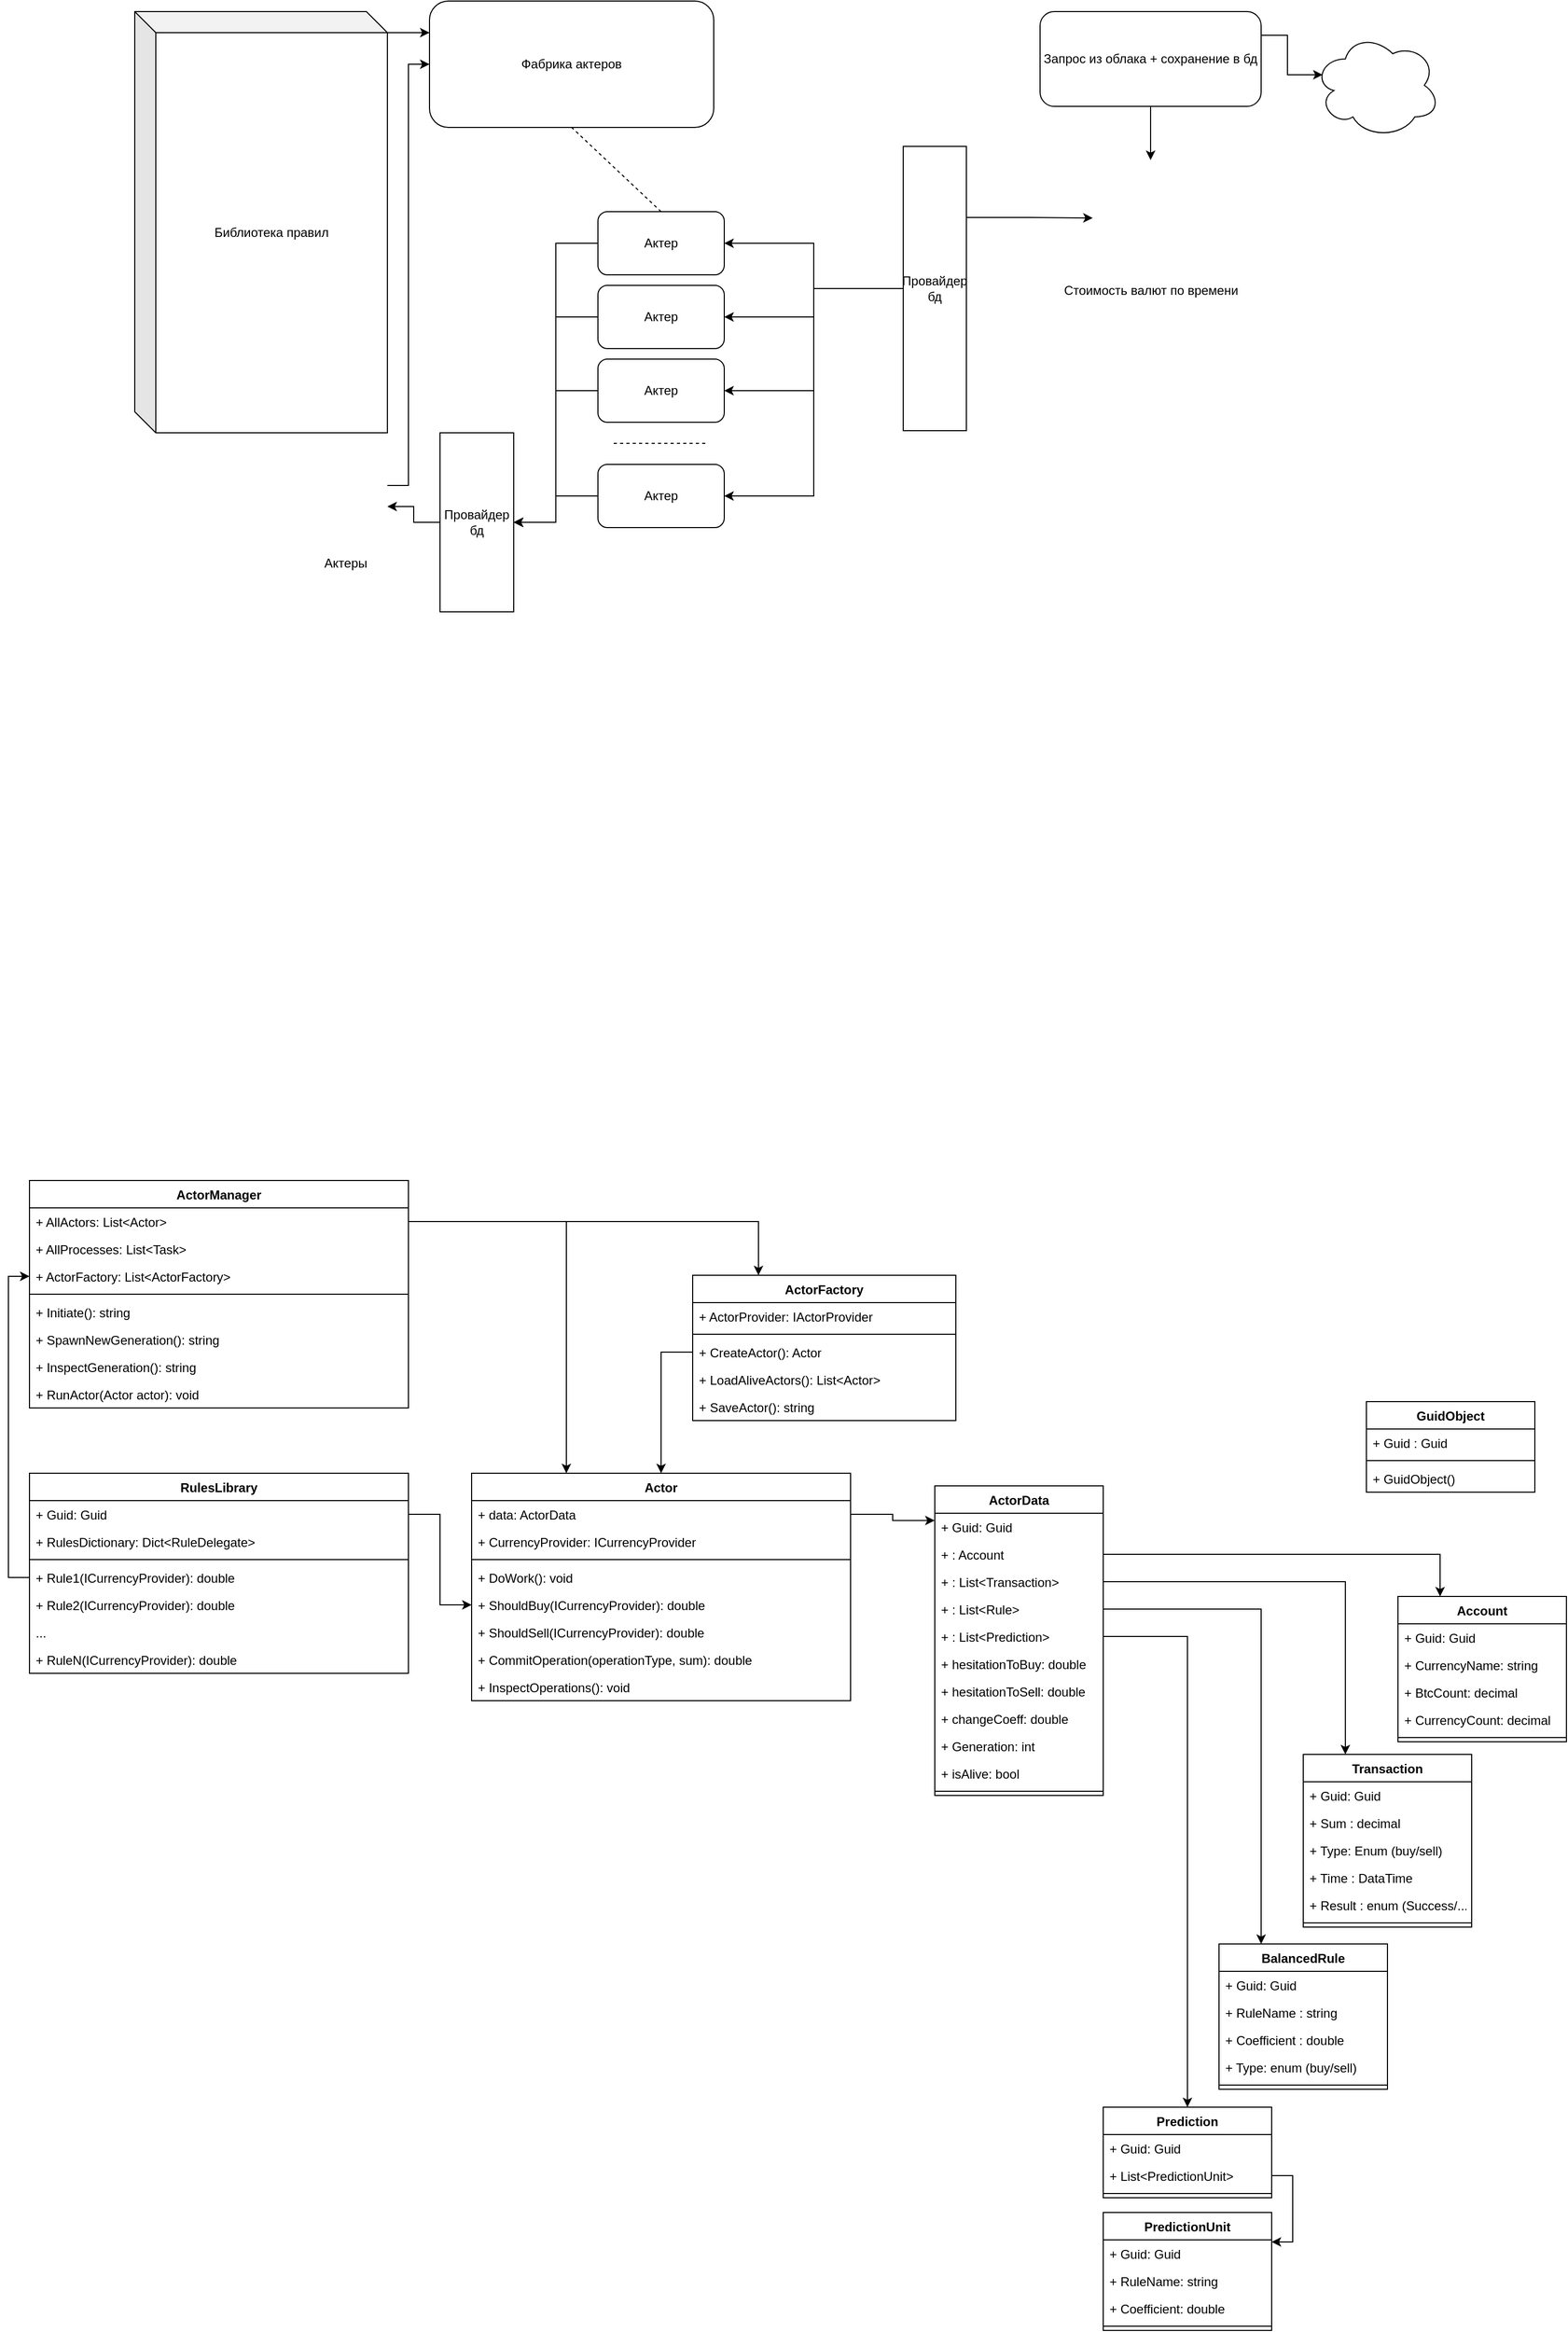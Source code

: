 <mxfile version="12.6.4" type="device"><diagram id="NBcF-tiGJfJJ5Cj_dv9a" name="Страница 1"><mxGraphModel dx="1218" dy="647" grid="1" gridSize="10" guides="1" tooltips="1" connect="1" arrows="1" fold="1" page="1" pageScale="1" pageWidth="827" pageHeight="1169" math="0" shadow="0"><root><mxCell id="0"/><mxCell id="1" parent="0"/><mxCell id="XAujJcM0RyrbfAmJ_YW7-30" style="edgeStyle=orthogonalEdgeStyle;rounded=0;orthogonalLoop=1;jettySize=auto;html=1;entryX=0.5;entryY=0;entryDx=0;entryDy=0;" parent="1" source="XAujJcM0RyrbfAmJ_YW7-21" target="XAujJcM0RyrbfAmJ_YW7-25" edge="1"><mxGeometry relative="1" as="geometry"/></mxCell><mxCell id="XAujJcM0RyrbfAmJ_YW7-43" style="edgeStyle=orthogonalEdgeStyle;rounded=0;orthogonalLoop=1;jettySize=auto;html=1;exitX=1;exitY=0.25;exitDx=0;exitDy=0;entryX=0.07;entryY=0.4;entryDx=0;entryDy=0;entryPerimeter=0;" parent="1" source="XAujJcM0RyrbfAmJ_YW7-21" target="XAujJcM0RyrbfAmJ_YW7-22" edge="1"><mxGeometry relative="1" as="geometry"/></mxCell><mxCell id="XAujJcM0RyrbfAmJ_YW7-21" value="Запрос из облака + сохранение в бд" style="rounded=1;whiteSpace=wrap;html=1;" parent="1" vertex="1"><mxGeometry x="590" y="20" width="210" height="90" as="geometry"/></mxCell><mxCell id="XAujJcM0RyrbfAmJ_YW7-22" value="" style="ellipse;shape=cloud;whiteSpace=wrap;html=1;" parent="1" vertex="1"><mxGeometry x="850" y="40" width="120" height="100" as="geometry"/></mxCell><mxCell id="XAujJcM0RyrbfAmJ_YW7-25" value="Стоимость валют по времени" style="shape=image;html=1;verticalAlign=top;verticalLabelPosition=bottom;labelBackgroundColor=#ffffff;imageAspect=0;aspect=fixed;image=https://cdn3.iconfinder.com/data/icons/linecons-free-vector-icons-pack/32/data-128.png" parent="1" vertex="1"><mxGeometry x="640" y="161" width="110" height="110" as="geometry"/></mxCell><mxCell id="XAujJcM0RyrbfAmJ_YW7-61" style="edgeStyle=orthogonalEdgeStyle;rounded=0;orthogonalLoop=1;jettySize=auto;html=1;exitX=0;exitY=0;exitDx=240;exitDy=20;exitPerimeter=0;entryX=0;entryY=0.25;entryDx=0;entryDy=0;" parent="1" source="XAujJcM0RyrbfAmJ_YW7-32" target="XAujJcM0RyrbfAmJ_YW7-31" edge="1"><mxGeometry relative="1" as="geometry"><mxPoint x="-10" y="20" as="targetPoint"/></mxGeometry></mxCell><mxCell id="XAujJcM0RyrbfAmJ_YW7-31" value="Фабрика актеров" style="rounded=1;whiteSpace=wrap;html=1;" parent="1" vertex="1"><mxGeometry x="10" y="10" width="270" height="120" as="geometry"/></mxCell><mxCell id="XAujJcM0RyrbfAmJ_YW7-32" value="Библиотека правил" style="shape=cube;whiteSpace=wrap;html=1;boundedLbl=1;backgroundOutline=1;darkOpacity=0.05;darkOpacity2=0.1;" parent="1" vertex="1"><mxGeometry x="-270" y="20" width="240" height="400" as="geometry"/></mxCell><mxCell id="XAujJcM0RyrbfAmJ_YW7-42" style="edgeStyle=orthogonalEdgeStyle;rounded=0;orthogonalLoop=1;jettySize=auto;html=1;exitX=1;exitY=0.25;exitDx=0;exitDy=0;entryX=0;entryY=0.5;entryDx=0;entryDy=0;" parent="1" source="XAujJcM0RyrbfAmJ_YW7-41" target="XAujJcM0RyrbfAmJ_YW7-25" edge="1"><mxGeometry relative="1" as="geometry"><mxPoint x="660" y="240" as="targetPoint"/></mxGeometry></mxCell><mxCell id="XAujJcM0RyrbfAmJ_YW7-65" style="edgeStyle=orthogonalEdgeStyle;rounded=0;orthogonalLoop=1;jettySize=auto;html=1;exitX=0;exitY=0.5;exitDx=0;exitDy=0;entryX=1;entryY=0.5;entryDx=0;entryDy=0;" parent="1" source="XAujJcM0RyrbfAmJ_YW7-41" target="XAujJcM0RyrbfAmJ_YW7-37" edge="1"><mxGeometry relative="1" as="geometry"/></mxCell><mxCell id="XAujJcM0RyrbfAmJ_YW7-66" style="edgeStyle=orthogonalEdgeStyle;rounded=0;orthogonalLoop=1;jettySize=auto;html=1;exitX=0;exitY=0.5;exitDx=0;exitDy=0;" parent="1" source="XAujJcM0RyrbfAmJ_YW7-41" target="XAujJcM0RyrbfAmJ_YW7-35" edge="1"><mxGeometry relative="1" as="geometry"/></mxCell><mxCell id="XAujJcM0RyrbfAmJ_YW7-67" style="edgeStyle=orthogonalEdgeStyle;rounded=0;orthogonalLoop=1;jettySize=auto;html=1;exitX=0;exitY=0.5;exitDx=0;exitDy=0;" parent="1" source="XAujJcM0RyrbfAmJ_YW7-41" target="XAujJcM0RyrbfAmJ_YW7-38" edge="1"><mxGeometry relative="1" as="geometry"/></mxCell><mxCell id="XAujJcM0RyrbfAmJ_YW7-68" style="edgeStyle=orthogonalEdgeStyle;rounded=0;orthogonalLoop=1;jettySize=auto;html=1;exitX=0;exitY=0.5;exitDx=0;exitDy=0;entryX=1;entryY=0.5;entryDx=0;entryDy=0;" parent="1" source="XAujJcM0RyrbfAmJ_YW7-41" target="XAujJcM0RyrbfAmJ_YW7-39" edge="1"><mxGeometry relative="1" as="geometry"/></mxCell><mxCell id="XAujJcM0RyrbfAmJ_YW7-41" value="Провайдер бд" style="rounded=0;whiteSpace=wrap;html=1;" parent="1" vertex="1"><mxGeometry x="460" y="148" width="60" height="270" as="geometry"/></mxCell><mxCell id="XAujJcM0RyrbfAmJ_YW7-49" value="" style="group" parent="1" vertex="1" connectable="0"><mxGeometry x="170" y="210" width="120" height="300" as="geometry"/></mxCell><mxCell id="XAujJcM0RyrbfAmJ_YW7-35" value="&lt;span style=&quot;white-space: normal&quot;&gt;Актер&lt;/span&gt;" style="rounded=1;whiteSpace=wrap;html=1;" parent="XAujJcM0RyrbfAmJ_YW7-49" vertex="1"><mxGeometry width="120" height="60" as="geometry"/></mxCell><mxCell id="XAujJcM0RyrbfAmJ_YW7-37" value="&lt;span style=&quot;white-space: normal&quot;&gt;Актер&lt;/span&gt;" style="rounded=1;whiteSpace=wrap;html=1;" parent="XAujJcM0RyrbfAmJ_YW7-49" vertex="1"><mxGeometry y="70" width="120" height="60" as="geometry"/></mxCell><mxCell id="XAujJcM0RyrbfAmJ_YW7-38" value="Актер" style="rounded=1;whiteSpace=wrap;html=1;" parent="XAujJcM0RyrbfAmJ_YW7-49" vertex="1"><mxGeometry y="140" width="120" height="60" as="geometry"/></mxCell><mxCell id="XAujJcM0RyrbfAmJ_YW7-39" value="&lt;span style=&quot;white-space: normal&quot;&gt;Актер&lt;/span&gt;" style="rounded=1;whiteSpace=wrap;html=1;" parent="XAujJcM0RyrbfAmJ_YW7-49" vertex="1"><mxGeometry y="240" width="120" height="60" as="geometry"/></mxCell><mxCell id="XAujJcM0RyrbfAmJ_YW7-48" value="" style="endArrow=none;dashed=1;html=1;" parent="XAujJcM0RyrbfAmJ_YW7-49" edge="1"><mxGeometry width="50" height="50" relative="1" as="geometry"><mxPoint x="15" y="220" as="sourcePoint"/><mxPoint x="105" y="220" as="targetPoint"/></mxGeometry></mxCell><mxCell id="XAujJcM0RyrbfAmJ_YW7-51" value="" style="endArrow=none;dashed=1;html=1;entryX=0.5;entryY=1;entryDx=0;entryDy=0;exitX=0.5;exitY=0;exitDx=0;exitDy=0;" parent="1" source="XAujJcM0RyrbfAmJ_YW7-35" target="XAujJcM0RyrbfAmJ_YW7-31" edge="1"><mxGeometry width="50" height="50" relative="1" as="geometry"><mxPoint x="220" y="200" as="sourcePoint"/><mxPoint x="160" y="140" as="targetPoint"/></mxGeometry></mxCell><mxCell id="XAujJcM0RyrbfAmJ_YW7-62" style="edgeStyle=orthogonalEdgeStyle;rounded=0;orthogonalLoop=1;jettySize=auto;html=1;exitX=1;exitY=0.25;exitDx=0;exitDy=0;entryX=0;entryY=0.5;entryDx=0;entryDy=0;" parent="1" source="XAujJcM0RyrbfAmJ_YW7-54" target="XAujJcM0RyrbfAmJ_YW7-31" edge="1"><mxGeometry relative="1" as="geometry"/></mxCell><mxCell id="XAujJcM0RyrbfAmJ_YW7-54" value="Актеры" style="shape=image;html=1;verticalAlign=top;verticalLabelPosition=bottom;labelBackgroundColor=#ffffff;imageAspect=0;aspect=fixed;image=https://cdn3.iconfinder.com/data/icons/linecons-free-vector-icons-pack/32/data-128.png" parent="1" vertex="1"><mxGeometry x="-110" y="450" width="80" height="80" as="geometry"/></mxCell><mxCell id="XAujJcM0RyrbfAmJ_YW7-70" style="edgeStyle=orthogonalEdgeStyle;rounded=0;orthogonalLoop=1;jettySize=auto;html=1;exitX=0;exitY=0.5;exitDx=0;exitDy=0;entryX=1;entryY=0.5;entryDx=0;entryDy=0;" parent="1" source="XAujJcM0RyrbfAmJ_YW7-63" target="XAujJcM0RyrbfAmJ_YW7-54" edge="1"><mxGeometry relative="1" as="geometry"/></mxCell><mxCell id="XAujJcM0RyrbfAmJ_YW7-63" value="Провайдер бд" style="rounded=0;whiteSpace=wrap;html=1;" parent="1" vertex="1"><mxGeometry x="20" y="420" width="70" height="170" as="geometry"/></mxCell><mxCell id="XAujJcM0RyrbfAmJ_YW7-69" style="edgeStyle=orthogonalEdgeStyle;rounded=0;orthogonalLoop=1;jettySize=auto;html=1;exitX=0;exitY=0.5;exitDx=0;exitDy=0;entryX=1;entryY=0.5;entryDx=0;entryDy=0;" parent="1" source="XAujJcM0RyrbfAmJ_YW7-39" target="XAujJcM0RyrbfAmJ_YW7-63" edge="1"><mxGeometry relative="1" as="geometry"/></mxCell><mxCell id="XAujJcM0RyrbfAmJ_YW7-71" style="edgeStyle=orthogonalEdgeStyle;rounded=0;orthogonalLoop=1;jettySize=auto;html=1;exitX=0;exitY=0.5;exitDx=0;exitDy=0;entryX=1;entryY=0.5;entryDx=0;entryDy=0;" parent="1" source="XAujJcM0RyrbfAmJ_YW7-38" target="XAujJcM0RyrbfAmJ_YW7-63" edge="1"><mxGeometry relative="1" as="geometry"/></mxCell><mxCell id="XAujJcM0RyrbfAmJ_YW7-72" style="edgeStyle=orthogonalEdgeStyle;rounded=0;orthogonalLoop=1;jettySize=auto;html=1;exitX=0;exitY=0.5;exitDx=0;exitDy=0;entryX=1;entryY=0.5;entryDx=0;entryDy=0;" parent="1" source="XAujJcM0RyrbfAmJ_YW7-37" target="XAujJcM0RyrbfAmJ_YW7-63" edge="1"><mxGeometry relative="1" as="geometry"><mxPoint x="120" y="350" as="targetPoint"/></mxGeometry></mxCell><mxCell id="XAujJcM0RyrbfAmJ_YW7-73" style="edgeStyle=orthogonalEdgeStyle;rounded=0;orthogonalLoop=1;jettySize=auto;html=1;exitX=0;exitY=0.5;exitDx=0;exitDy=0;entryX=1;entryY=0.5;entryDx=0;entryDy=0;" parent="1" source="XAujJcM0RyrbfAmJ_YW7-35" target="XAujJcM0RyrbfAmJ_YW7-63" edge="1"><mxGeometry relative="1" as="geometry"><mxPoint x="110" y="360" as="targetPoint"/></mxGeometry></mxCell><mxCell id="XAujJcM0RyrbfAmJ_YW7-74" value="Actor" style="swimlane;fontStyle=1;align=center;verticalAlign=top;childLayout=stackLayout;horizontal=1;startSize=26;horizontalStack=0;resizeParent=1;resizeParentMax=0;resizeLast=0;collapsible=1;marginBottom=0;" parent="1" vertex="1"><mxGeometry x="50" y="1408" width="360" height="216" as="geometry"/></mxCell><mxCell id="XAujJcM0RyrbfAmJ_YW7-75" value="+ data: ActorData" style="text;strokeColor=none;fillColor=none;align=left;verticalAlign=top;spacingLeft=4;spacingRight=4;overflow=hidden;rotatable=0;points=[[0,0.5],[1,0.5]];portConstraint=eastwest;" parent="XAujJcM0RyrbfAmJ_YW7-74" vertex="1"><mxGeometry y="26" width="360" height="26" as="geometry"/></mxCell><mxCell id="XAujJcM0RyrbfAmJ_YW7-153" value="+ CurrencyProvider: ICurrencyProvider" style="text;strokeColor=none;fillColor=none;align=left;verticalAlign=top;spacingLeft=4;spacingRight=4;overflow=hidden;rotatable=0;points=[[0,0.5],[1,0.5]];portConstraint=eastwest;" parent="XAujJcM0RyrbfAmJ_YW7-74" vertex="1"><mxGeometry y="52" width="360" height="26" as="geometry"/></mxCell><mxCell id="XAujJcM0RyrbfAmJ_YW7-76" value="" style="line;strokeWidth=1;fillColor=none;align=left;verticalAlign=middle;spacingTop=-1;spacingLeft=3;spacingRight=3;rotatable=0;labelPosition=right;points=[];portConstraint=eastwest;" parent="XAujJcM0RyrbfAmJ_YW7-74" vertex="1"><mxGeometry y="78" width="360" height="8" as="geometry"/></mxCell><mxCell id="XAujJcM0RyrbfAmJ_YW7-149" value="+ DoWork(): void" style="text;strokeColor=none;fillColor=none;align=left;verticalAlign=top;spacingLeft=4;spacingRight=4;overflow=hidden;rotatable=0;points=[[0,0.5],[1,0.5]];portConstraint=eastwest;" parent="XAujJcM0RyrbfAmJ_YW7-74" vertex="1"><mxGeometry y="86" width="360" height="26" as="geometry"/></mxCell><mxCell id="XAujJcM0RyrbfAmJ_YW7-77" value="+ ShouldBuy(ICurrencyProvider): double" style="text;strokeColor=none;fillColor=none;align=left;verticalAlign=top;spacingLeft=4;spacingRight=4;overflow=hidden;rotatable=0;points=[[0,0.5],[1,0.5]];portConstraint=eastwest;" parent="XAujJcM0RyrbfAmJ_YW7-74" vertex="1"><mxGeometry y="112" width="360" height="26" as="geometry"/></mxCell><mxCell id="XAujJcM0RyrbfAmJ_YW7-131" value="+ ShouldSell(ICurrencyProvider): double" style="text;strokeColor=none;fillColor=none;align=left;verticalAlign=top;spacingLeft=4;spacingRight=4;overflow=hidden;rotatable=0;points=[[0,0.5],[1,0.5]];portConstraint=eastwest;" parent="XAujJcM0RyrbfAmJ_YW7-74" vertex="1"><mxGeometry y="138" width="360" height="26" as="geometry"/></mxCell><mxCell id="XAujJcM0RyrbfAmJ_YW7-132" value="+ CommitOperation(operationType, sum): double" style="text;strokeColor=none;fillColor=none;align=left;verticalAlign=top;spacingLeft=4;spacingRight=4;overflow=hidden;rotatable=0;points=[[0,0.5],[1,0.5]];portConstraint=eastwest;" parent="XAujJcM0RyrbfAmJ_YW7-74" vertex="1"><mxGeometry y="164" width="360" height="26" as="geometry"/></mxCell><mxCell id="XAujJcM0RyrbfAmJ_YW7-134" value="+ InspectOperations(): void" style="text;strokeColor=none;fillColor=none;align=left;verticalAlign=top;spacingLeft=4;spacingRight=4;overflow=hidden;rotatable=0;points=[[0,0.5],[1,0.5]];portConstraint=eastwest;" parent="XAujJcM0RyrbfAmJ_YW7-74" vertex="1"><mxGeometry y="190" width="360" height="26" as="geometry"/></mxCell><mxCell id="XAujJcM0RyrbfAmJ_YW7-86" value="ActorData" style="swimlane;fontStyle=1;align=center;verticalAlign=top;childLayout=stackLayout;horizontal=1;startSize=26;horizontalStack=0;resizeParent=1;resizeParentMax=0;resizeLast=0;collapsible=1;marginBottom=0;" parent="1" vertex="1"><mxGeometry x="490" y="1420" width="160" height="294" as="geometry"/></mxCell><mxCell id="BhzO0ximV1WixAP_7N7Y-17" value="+ Guid: Guid&#10;" style="text;strokeColor=none;fillColor=none;align=left;verticalAlign=top;spacingLeft=4;spacingRight=4;overflow=hidden;rotatable=0;points=[[0,0.5],[1,0.5]];portConstraint=eastwest;" vertex="1" parent="XAujJcM0RyrbfAmJ_YW7-86"><mxGeometry y="26" width="160" height="26" as="geometry"/></mxCell><mxCell id="XAujJcM0RyrbfAmJ_YW7-87" value="+ : Account" style="text;strokeColor=none;fillColor=none;align=left;verticalAlign=top;spacingLeft=4;spacingRight=4;overflow=hidden;rotatable=0;points=[[0,0.5],[1,0.5]];portConstraint=eastwest;" parent="XAujJcM0RyrbfAmJ_YW7-86" vertex="1"><mxGeometry y="52" width="160" height="26" as="geometry"/></mxCell><mxCell id="XAujJcM0RyrbfAmJ_YW7-91" value="+ : List&lt;Transaction&gt;&#10;" style="text;strokeColor=none;fillColor=none;align=left;verticalAlign=top;spacingLeft=4;spacingRight=4;overflow=hidden;rotatable=0;points=[[0,0.5],[1,0.5]];portConstraint=eastwest;" parent="XAujJcM0RyrbfAmJ_YW7-86" vertex="1"><mxGeometry y="78" width="160" height="26" as="geometry"/></mxCell><mxCell id="XAujJcM0RyrbfAmJ_YW7-92" value="+ : List&lt;Rule&gt;" style="text;strokeColor=none;fillColor=none;align=left;verticalAlign=top;spacingLeft=4;spacingRight=4;overflow=hidden;rotatable=0;points=[[0,0.5],[1,0.5]];portConstraint=eastwest;" parent="XAujJcM0RyrbfAmJ_YW7-86" vertex="1"><mxGeometry y="104" width="160" height="26" as="geometry"/></mxCell><mxCell id="BhzO0ximV1WixAP_7N7Y-24" value="+ : List&lt;Prediction&gt;" style="text;strokeColor=none;fillColor=none;align=left;verticalAlign=top;spacingLeft=4;spacingRight=4;overflow=hidden;rotatable=0;points=[[0,0.5],[1,0.5]];portConstraint=eastwest;" vertex="1" parent="XAujJcM0RyrbfAmJ_YW7-86"><mxGeometry y="130" width="160" height="26" as="geometry"/></mxCell><mxCell id="XAujJcM0RyrbfAmJ_YW7-105" value="+ hesitationToBuy: double" style="text;strokeColor=none;fillColor=none;align=left;verticalAlign=top;spacingLeft=4;spacingRight=4;overflow=hidden;rotatable=0;points=[[0,0.5],[1,0.5]];portConstraint=eastwest;" parent="XAujJcM0RyrbfAmJ_YW7-86" vertex="1"><mxGeometry y="156" width="160" height="26" as="geometry"/></mxCell><mxCell id="XAujJcM0RyrbfAmJ_YW7-130" value="+ hesitationToSell: double" style="text;strokeColor=none;fillColor=none;align=left;verticalAlign=top;spacingLeft=4;spacingRight=4;overflow=hidden;rotatable=0;points=[[0,0.5],[1,0.5]];portConstraint=eastwest;" parent="XAujJcM0RyrbfAmJ_YW7-86" vertex="1"><mxGeometry y="182" width="160" height="26" as="geometry"/></mxCell><mxCell id="XAujJcM0RyrbfAmJ_YW7-106" value="+ changeCoeff: double" style="text;strokeColor=none;fillColor=none;align=left;verticalAlign=top;spacingLeft=4;spacingRight=4;overflow=hidden;rotatable=0;points=[[0,0.5],[1,0.5]];portConstraint=eastwest;" parent="XAujJcM0RyrbfAmJ_YW7-86" vertex="1"><mxGeometry y="208" width="160" height="26" as="geometry"/></mxCell><mxCell id="BhzO0ximV1WixAP_7N7Y-3" value="+ Generation: int" style="text;strokeColor=none;fillColor=none;align=left;verticalAlign=top;spacingLeft=4;spacingRight=4;overflow=hidden;rotatable=0;points=[[0,0.5],[1,0.5]];portConstraint=eastwest;" vertex="1" parent="XAujJcM0RyrbfAmJ_YW7-86"><mxGeometry y="234" width="160" height="26" as="geometry"/></mxCell><mxCell id="BhzO0ximV1WixAP_7N7Y-2" value="+ isAlive: bool" style="text;strokeColor=none;fillColor=none;align=left;verticalAlign=top;spacingLeft=4;spacingRight=4;overflow=hidden;rotatable=0;points=[[0,0.5],[1,0.5]];portConstraint=eastwest;" vertex="1" parent="XAujJcM0RyrbfAmJ_YW7-86"><mxGeometry y="260" width="160" height="26" as="geometry"/></mxCell><mxCell id="XAujJcM0RyrbfAmJ_YW7-88" value="" style="line;strokeWidth=1;fillColor=none;align=left;verticalAlign=middle;spacingTop=-1;spacingLeft=3;spacingRight=3;rotatable=0;labelPosition=right;points=[];portConstraint=eastwest;" parent="XAujJcM0RyrbfAmJ_YW7-86" vertex="1"><mxGeometry y="286" width="160" height="8" as="geometry"/></mxCell><mxCell id="XAujJcM0RyrbfAmJ_YW7-90" style="edgeStyle=orthogonalEdgeStyle;rounded=0;orthogonalLoop=1;jettySize=auto;html=1;exitX=1;exitY=0.5;exitDx=0;exitDy=0;entryX=-0.001;entryY=0.112;entryDx=0;entryDy=0;entryPerimeter=0;" parent="1" source="XAujJcM0RyrbfAmJ_YW7-75" target="XAujJcM0RyrbfAmJ_YW7-86" edge="1"><mxGeometry relative="1" as="geometry"/></mxCell><mxCell id="XAujJcM0RyrbfAmJ_YW7-93" value="Account" style="swimlane;fontStyle=1;align=center;verticalAlign=top;childLayout=stackLayout;horizontal=1;startSize=26;horizontalStack=0;resizeParent=1;resizeParentMax=0;resizeLast=0;collapsible=1;marginBottom=0;" parent="1" vertex="1"><mxGeometry x="930" y="1525" width="160" height="138" as="geometry"/></mxCell><mxCell id="BhzO0ximV1WixAP_7N7Y-16" value="+ Guid: Guid&#10;" style="text;strokeColor=none;fillColor=none;align=left;verticalAlign=top;spacingLeft=4;spacingRight=4;overflow=hidden;rotatable=0;points=[[0,0.5],[1,0.5]];portConstraint=eastwest;" vertex="1" parent="XAujJcM0RyrbfAmJ_YW7-93"><mxGeometry y="26" width="160" height="26" as="geometry"/></mxCell><mxCell id="XAujJcM0RyrbfAmJ_YW7-94" value="+ CurrencyName: string" style="text;strokeColor=none;fillColor=none;align=left;verticalAlign=top;spacingLeft=4;spacingRight=4;overflow=hidden;rotatable=0;points=[[0,0.5],[1,0.5]];portConstraint=eastwest;" parent="XAujJcM0RyrbfAmJ_YW7-93" vertex="1"><mxGeometry y="52" width="160" height="26" as="geometry"/></mxCell><mxCell id="XAujJcM0RyrbfAmJ_YW7-95" value="+ BtcCount: decimal" style="text;strokeColor=none;fillColor=none;align=left;verticalAlign=top;spacingLeft=4;spacingRight=4;overflow=hidden;rotatable=0;points=[[0,0.5],[1,0.5]];portConstraint=eastwest;" parent="XAujJcM0RyrbfAmJ_YW7-93" vertex="1"><mxGeometry y="78" width="160" height="26" as="geometry"/></mxCell><mxCell id="XAujJcM0RyrbfAmJ_YW7-96" value="+ CurrencyCount: decimal" style="text;strokeColor=none;fillColor=none;align=left;verticalAlign=top;spacingLeft=4;spacingRight=4;overflow=hidden;rotatable=0;points=[[0,0.5],[1,0.5]];portConstraint=eastwest;" parent="XAujJcM0RyrbfAmJ_YW7-93" vertex="1"><mxGeometry y="104" width="160" height="26" as="geometry"/></mxCell><mxCell id="XAujJcM0RyrbfAmJ_YW7-97" value="" style="line;strokeWidth=1;fillColor=none;align=left;verticalAlign=middle;spacingTop=-1;spacingLeft=3;spacingRight=3;rotatable=0;labelPosition=right;points=[];portConstraint=eastwest;" parent="XAujJcM0RyrbfAmJ_YW7-93" vertex="1"><mxGeometry y="130" width="160" height="8" as="geometry"/></mxCell><mxCell id="XAujJcM0RyrbfAmJ_YW7-98" style="edgeStyle=orthogonalEdgeStyle;rounded=0;orthogonalLoop=1;jettySize=auto;html=1;exitX=1;exitY=0.5;exitDx=0;exitDy=0;entryX=0.25;entryY=0;entryDx=0;entryDy=0;" parent="1" source="XAujJcM0RyrbfAmJ_YW7-87" target="XAujJcM0RyrbfAmJ_YW7-93" edge="1"><mxGeometry relative="1" as="geometry"/></mxCell><mxCell id="XAujJcM0RyrbfAmJ_YW7-99" value="Transaction" style="swimlane;fontStyle=1;align=center;verticalAlign=top;childLayout=stackLayout;horizontal=1;startSize=26;horizontalStack=0;resizeParent=1;resizeParentMax=0;resizeLast=0;collapsible=1;marginBottom=0;" parent="1" vertex="1"><mxGeometry x="840" y="1675" width="160" height="164" as="geometry"/></mxCell><mxCell id="BhzO0ximV1WixAP_7N7Y-15" value="+ Guid: Guid&#10;" style="text;strokeColor=none;fillColor=none;align=left;verticalAlign=top;spacingLeft=4;spacingRight=4;overflow=hidden;rotatable=0;points=[[0,0.5],[1,0.5]];portConstraint=eastwest;" vertex="1" parent="XAujJcM0RyrbfAmJ_YW7-99"><mxGeometry y="26" width="160" height="26" as="geometry"/></mxCell><mxCell id="XAujJcM0RyrbfAmJ_YW7-100" value="+ Sum : decimal" style="text;strokeColor=none;fillColor=none;align=left;verticalAlign=top;spacingLeft=4;spacingRight=4;overflow=hidden;rotatable=0;points=[[0,0.5],[1,0.5]];portConstraint=eastwest;" parent="XAujJcM0RyrbfAmJ_YW7-99" vertex="1"><mxGeometry y="52" width="160" height="26" as="geometry"/></mxCell><mxCell id="XAujJcM0RyrbfAmJ_YW7-101" value="+ Type: Enum (buy/sell)" style="text;strokeColor=none;fillColor=none;align=left;verticalAlign=top;spacingLeft=4;spacingRight=4;overflow=hidden;rotatable=0;points=[[0,0.5],[1,0.5]];portConstraint=eastwest;" parent="XAujJcM0RyrbfAmJ_YW7-99" vertex="1"><mxGeometry y="78" width="160" height="26" as="geometry"/></mxCell><mxCell id="XAujJcM0RyrbfAmJ_YW7-102" value="+ Time : DataTime" style="text;strokeColor=none;fillColor=none;align=left;verticalAlign=top;spacingLeft=4;spacingRight=4;overflow=hidden;rotatable=0;points=[[0,0.5],[1,0.5]];portConstraint=eastwest;" parent="XAujJcM0RyrbfAmJ_YW7-99" vertex="1"><mxGeometry y="104" width="160" height="26" as="geometry"/></mxCell><mxCell id="XAujJcM0RyrbfAmJ_YW7-113" value="+ Result : enum (Success/...)" style="text;strokeColor=none;fillColor=none;align=left;verticalAlign=top;spacingLeft=4;spacingRight=4;overflow=hidden;rotatable=0;points=[[0,0.5],[1,0.5]];portConstraint=eastwest;" parent="XAujJcM0RyrbfAmJ_YW7-99" vertex="1"><mxGeometry y="130" width="160" height="26" as="geometry"/></mxCell><mxCell id="XAujJcM0RyrbfAmJ_YW7-103" value="" style="line;strokeWidth=1;fillColor=none;align=left;verticalAlign=middle;spacingTop=-1;spacingLeft=3;spacingRight=3;rotatable=0;labelPosition=right;points=[];portConstraint=eastwest;" parent="XAujJcM0RyrbfAmJ_YW7-99" vertex="1"><mxGeometry y="156" width="160" height="8" as="geometry"/></mxCell><mxCell id="XAujJcM0RyrbfAmJ_YW7-104" style="edgeStyle=orthogonalEdgeStyle;rounded=0;orthogonalLoop=1;jettySize=auto;html=1;exitX=1;exitY=0.5;exitDx=0;exitDy=0;entryX=0.25;entryY=0;entryDx=0;entryDy=0;" parent="1" source="XAujJcM0RyrbfAmJ_YW7-91" target="XAujJcM0RyrbfAmJ_YW7-99" edge="1"><mxGeometry relative="1" as="geometry"><mxPoint x="850" y="1695" as="targetPoint"/></mxGeometry></mxCell><mxCell id="XAujJcM0RyrbfAmJ_YW7-107" value="BalancedRule" style="swimlane;fontStyle=1;align=center;verticalAlign=top;childLayout=stackLayout;horizontal=1;startSize=26;horizontalStack=0;resizeParent=1;resizeParentMax=0;resizeLast=0;collapsible=1;marginBottom=0;" parent="1" vertex="1"><mxGeometry x="760" y="1855" width="160" height="138" as="geometry"/></mxCell><mxCell id="BhzO0ximV1WixAP_7N7Y-14" value="+ Guid: Guid&#10;" style="text;strokeColor=none;fillColor=none;align=left;verticalAlign=top;spacingLeft=4;spacingRight=4;overflow=hidden;rotatable=0;points=[[0,0.5],[1,0.5]];portConstraint=eastwest;" vertex="1" parent="XAujJcM0RyrbfAmJ_YW7-107"><mxGeometry y="26" width="160" height="26" as="geometry"/></mxCell><mxCell id="XAujJcM0RyrbfAmJ_YW7-108" value="+ RuleName : string&#10;" style="text;strokeColor=none;fillColor=none;align=left;verticalAlign=top;spacingLeft=4;spacingRight=4;overflow=hidden;rotatable=0;points=[[0,0.5],[1,0.5]];portConstraint=eastwest;" parent="XAujJcM0RyrbfAmJ_YW7-107" vertex="1"><mxGeometry y="52" width="160" height="26" as="geometry"/></mxCell><mxCell id="XAujJcM0RyrbfAmJ_YW7-109" value="+ Coefficient : double" style="text;strokeColor=none;fillColor=none;align=left;verticalAlign=top;spacingLeft=4;spacingRight=4;overflow=hidden;rotatable=0;points=[[0,0.5],[1,0.5]];portConstraint=eastwest;" parent="XAujJcM0RyrbfAmJ_YW7-107" vertex="1"><mxGeometry y="78" width="160" height="26" as="geometry"/></mxCell><mxCell id="XAujJcM0RyrbfAmJ_YW7-110" value="+ Type: enum (buy/sell)" style="text;strokeColor=none;fillColor=none;align=left;verticalAlign=top;spacingLeft=4;spacingRight=4;overflow=hidden;rotatable=0;points=[[0,0.5],[1,0.5]];portConstraint=eastwest;" parent="XAujJcM0RyrbfAmJ_YW7-107" vertex="1"><mxGeometry y="104" width="160" height="26" as="geometry"/></mxCell><mxCell id="XAujJcM0RyrbfAmJ_YW7-111" value="" style="line;strokeWidth=1;fillColor=none;align=left;verticalAlign=middle;spacingTop=-1;spacingLeft=3;spacingRight=3;rotatable=0;labelPosition=right;points=[];portConstraint=eastwest;" parent="XAujJcM0RyrbfAmJ_YW7-107" vertex="1"><mxGeometry y="130" width="160" height="8" as="geometry"/></mxCell><mxCell id="XAujJcM0RyrbfAmJ_YW7-112" style="edgeStyle=orthogonalEdgeStyle;rounded=0;orthogonalLoop=1;jettySize=auto;html=1;exitX=1;exitY=0.5;exitDx=0;exitDy=0;entryX=0.25;entryY=0;entryDx=0;entryDy=0;" parent="1" source="XAujJcM0RyrbfAmJ_YW7-92" target="XAujJcM0RyrbfAmJ_YW7-107" edge="1"><mxGeometry relative="1" as="geometry"/></mxCell><mxCell id="XAujJcM0RyrbfAmJ_YW7-119" value="GuidObject" style="swimlane;fontStyle=1;align=center;verticalAlign=top;childLayout=stackLayout;horizontal=1;startSize=26;horizontalStack=0;resizeParent=1;resizeParentMax=0;resizeLast=0;collapsible=1;marginBottom=0;" parent="1" vertex="1"><mxGeometry x="900" y="1340" width="160" height="86" as="geometry"/></mxCell><mxCell id="XAujJcM0RyrbfAmJ_YW7-120" value="+ Guid : Guid" style="text;strokeColor=none;fillColor=none;align=left;verticalAlign=top;spacingLeft=4;spacingRight=4;overflow=hidden;rotatable=0;points=[[0,0.5],[1,0.5]];portConstraint=eastwest;" parent="XAujJcM0RyrbfAmJ_YW7-119" vertex="1"><mxGeometry y="26" width="160" height="26" as="geometry"/></mxCell><mxCell id="XAujJcM0RyrbfAmJ_YW7-122" value="" style="line;strokeWidth=1;fillColor=none;align=left;verticalAlign=middle;spacingTop=-1;spacingLeft=3;spacingRight=3;rotatable=0;labelPosition=right;points=[];portConstraint=eastwest;" parent="XAujJcM0RyrbfAmJ_YW7-119" vertex="1"><mxGeometry y="52" width="160" height="8" as="geometry"/></mxCell><mxCell id="XAujJcM0RyrbfAmJ_YW7-123" value="+ GuidObject()" style="text;strokeColor=none;fillColor=none;align=left;verticalAlign=top;spacingLeft=4;spacingRight=4;overflow=hidden;rotatable=0;points=[[0,0.5],[1,0.5]];portConstraint=eastwest;" parent="XAujJcM0RyrbfAmJ_YW7-119" vertex="1"><mxGeometry y="60" width="160" height="26" as="geometry"/></mxCell><mxCell id="XAujJcM0RyrbfAmJ_YW7-135" value="ActorFactory" style="swimlane;fontStyle=1;align=center;verticalAlign=top;childLayout=stackLayout;horizontal=1;startSize=26;horizontalStack=0;resizeParent=1;resizeParentMax=0;resizeLast=0;collapsible=1;marginBottom=0;" parent="1" vertex="1"><mxGeometry x="260" y="1220" width="250" height="138" as="geometry"/></mxCell><mxCell id="XAujJcM0RyrbfAmJ_YW7-136" value="+ ActorProvider: IActorProvider" style="text;strokeColor=none;fillColor=none;align=left;verticalAlign=top;spacingLeft=4;spacingRight=4;overflow=hidden;rotatable=0;points=[[0,0.5],[1,0.5]];portConstraint=eastwest;" parent="XAujJcM0RyrbfAmJ_YW7-135" vertex="1"><mxGeometry y="26" width="250" height="26" as="geometry"/></mxCell><mxCell id="XAujJcM0RyrbfAmJ_YW7-137" value="" style="line;strokeWidth=1;fillColor=none;align=left;verticalAlign=middle;spacingTop=-1;spacingLeft=3;spacingRight=3;rotatable=0;labelPosition=right;points=[];portConstraint=eastwest;" parent="XAujJcM0RyrbfAmJ_YW7-135" vertex="1"><mxGeometry y="52" width="250" height="8" as="geometry"/></mxCell><mxCell id="XAujJcM0RyrbfAmJ_YW7-138" value="+ CreateActor(): Actor" style="text;strokeColor=none;fillColor=none;align=left;verticalAlign=top;spacingLeft=4;spacingRight=4;overflow=hidden;rotatable=0;points=[[0,0.5],[1,0.5]];portConstraint=eastwest;" parent="XAujJcM0RyrbfAmJ_YW7-135" vertex="1"><mxGeometry y="60" width="250" height="26" as="geometry"/></mxCell><mxCell id="XAujJcM0RyrbfAmJ_YW7-151" value="+ LoadAliveActors(): List&lt;Actor&gt;" style="text;strokeColor=none;fillColor=none;align=left;verticalAlign=top;spacingLeft=4;spacingRight=4;overflow=hidden;rotatable=0;points=[[0,0.5],[1,0.5]];portConstraint=eastwest;" parent="XAujJcM0RyrbfAmJ_YW7-135" vertex="1"><mxGeometry y="86" width="250" height="26" as="geometry"/></mxCell><mxCell id="XAujJcM0RyrbfAmJ_YW7-150" value="+ SaveActor(): string" style="text;strokeColor=none;fillColor=none;align=left;verticalAlign=top;spacingLeft=4;spacingRight=4;overflow=hidden;rotatable=0;points=[[0,0.5],[1,0.5]];portConstraint=eastwest;" parent="XAujJcM0RyrbfAmJ_YW7-135" vertex="1"><mxGeometry y="112" width="250" height="26" as="geometry"/></mxCell><mxCell id="XAujJcM0RyrbfAmJ_YW7-142" value="ActorManager" style="swimlane;fontStyle=1;align=center;verticalAlign=top;childLayout=stackLayout;horizontal=1;startSize=26;horizontalStack=0;resizeParent=1;resizeParentMax=0;resizeLast=0;collapsible=1;marginBottom=0;" parent="1" vertex="1"><mxGeometry x="-370" y="1130" width="360" height="216" as="geometry"/></mxCell><mxCell id="XAujJcM0RyrbfAmJ_YW7-143" value="+ AllActors: List&lt;Actor&gt;" style="text;strokeColor=none;fillColor=none;align=left;verticalAlign=top;spacingLeft=4;spacingRight=4;overflow=hidden;rotatable=0;points=[[0,0.5],[1,0.5]];portConstraint=eastwest;" parent="XAujJcM0RyrbfAmJ_YW7-142" vertex="1"><mxGeometry y="26" width="360" height="26" as="geometry"/></mxCell><mxCell id="XAujJcM0RyrbfAmJ_YW7-155" value="+ AllProcesses: List&lt;Task&gt;" style="text;strokeColor=none;fillColor=none;align=left;verticalAlign=top;spacingLeft=4;spacingRight=4;overflow=hidden;rotatable=0;points=[[0,0.5],[1,0.5]];portConstraint=eastwest;" parent="XAujJcM0RyrbfAmJ_YW7-142" vertex="1"><mxGeometry y="52" width="360" height="26" as="geometry"/></mxCell><mxCell id="OZ-NP7hjiwWEHm7jigg2-1" value="+ ActorFactory: List&lt;ActorFactory&gt;" style="text;strokeColor=none;fillColor=none;align=left;verticalAlign=top;spacingLeft=4;spacingRight=4;overflow=hidden;rotatable=0;points=[[0,0.5],[1,0.5]];portConstraint=eastwest;" parent="XAujJcM0RyrbfAmJ_YW7-142" vertex="1"><mxGeometry y="78" width="360" height="26" as="geometry"/></mxCell><mxCell id="XAujJcM0RyrbfAmJ_YW7-144" value="" style="line;strokeWidth=1;fillColor=none;align=left;verticalAlign=middle;spacingTop=-1;spacingLeft=3;spacingRight=3;rotatable=0;labelPosition=right;points=[];portConstraint=eastwest;" parent="XAujJcM0RyrbfAmJ_YW7-142" vertex="1"><mxGeometry y="104" width="360" height="8" as="geometry"/></mxCell><mxCell id="XAujJcM0RyrbfAmJ_YW7-152" value="+ Initiate(): string" style="text;strokeColor=none;fillColor=none;align=left;verticalAlign=top;spacingLeft=4;spacingRight=4;overflow=hidden;rotatable=0;points=[[0,0.5],[1,0.5]];portConstraint=eastwest;" parent="XAujJcM0RyrbfAmJ_YW7-142" vertex="1"><mxGeometry y="112" width="360" height="26" as="geometry"/></mxCell><mxCell id="XAujJcM0RyrbfAmJ_YW7-145" value="+ SpawnNewGeneration(): string" style="text;strokeColor=none;fillColor=none;align=left;verticalAlign=top;spacingLeft=4;spacingRight=4;overflow=hidden;rotatable=0;points=[[0,0.5],[1,0.5]];portConstraint=eastwest;" parent="XAujJcM0RyrbfAmJ_YW7-142" vertex="1"><mxGeometry y="138" width="360" height="26" as="geometry"/></mxCell><mxCell id="BhzO0ximV1WixAP_7N7Y-1" value="+ InspectGeneration(): string" style="text;strokeColor=none;fillColor=none;align=left;verticalAlign=top;spacingLeft=4;spacingRight=4;overflow=hidden;rotatable=0;points=[[0,0.5],[1,0.5]];portConstraint=eastwest;" vertex="1" parent="XAujJcM0RyrbfAmJ_YW7-142"><mxGeometry y="164" width="360" height="26" as="geometry"/></mxCell><mxCell id="XAujJcM0RyrbfAmJ_YW7-154" value="+ RunActor(Actor actor): void" style="text;strokeColor=none;fillColor=none;align=left;verticalAlign=top;spacingLeft=4;spacingRight=4;overflow=hidden;rotatable=0;points=[[0,0.5],[1,0.5]];portConstraint=eastwest;" parent="XAujJcM0RyrbfAmJ_YW7-142" vertex="1"><mxGeometry y="190" width="360" height="26" as="geometry"/></mxCell><mxCell id="OZ-NP7hjiwWEHm7jigg2-2" style="edgeStyle=orthogonalEdgeStyle;rounded=0;orthogonalLoop=1;jettySize=auto;html=1;exitX=1;exitY=0.5;exitDx=0;exitDy=0;entryX=0.25;entryY=0;entryDx=0;entryDy=0;" parent="1" source="XAujJcM0RyrbfAmJ_YW7-143" target="XAujJcM0RyrbfAmJ_YW7-135" edge="1"><mxGeometry relative="1" as="geometry"/></mxCell><mxCell id="OZ-NP7hjiwWEHm7jigg2-3" style="edgeStyle=orthogonalEdgeStyle;rounded=0;orthogonalLoop=1;jettySize=auto;html=1;exitX=1;exitY=0.5;exitDx=0;exitDy=0;entryX=0.25;entryY=0;entryDx=0;entryDy=0;" parent="1" source="XAujJcM0RyrbfAmJ_YW7-143" target="XAujJcM0RyrbfAmJ_YW7-74" edge="1"><mxGeometry relative="1" as="geometry"/></mxCell><mxCell id="OZ-NP7hjiwWEHm7jigg2-5" style="edgeStyle=orthogonalEdgeStyle;rounded=0;orthogonalLoop=1;jettySize=auto;html=1;exitX=0;exitY=0.5;exitDx=0;exitDy=0;entryX=0.5;entryY=0;entryDx=0;entryDy=0;" parent="1" source="XAujJcM0RyrbfAmJ_YW7-138" target="XAujJcM0RyrbfAmJ_YW7-74" edge="1"><mxGeometry relative="1" as="geometry"/></mxCell><mxCell id="OZ-NP7hjiwWEHm7jigg2-6" value="RulesLibrary" style="swimlane;fontStyle=1;align=center;verticalAlign=top;childLayout=stackLayout;horizontal=1;startSize=26;horizontalStack=0;resizeParent=1;resizeParentMax=0;resizeLast=0;collapsible=1;marginBottom=0;" parent="1" vertex="1"><mxGeometry x="-370" y="1408" width="360" height="190" as="geometry"/></mxCell><mxCell id="OZ-NP7hjiwWEHm7jigg2-7" value="+ Guid: Guid" style="text;strokeColor=none;fillColor=none;align=left;verticalAlign=top;spacingLeft=4;spacingRight=4;overflow=hidden;rotatable=0;points=[[0,0.5],[1,0.5]];portConstraint=eastwest;" parent="OZ-NP7hjiwWEHm7jigg2-6" vertex="1"><mxGeometry y="26" width="360" height="26" as="geometry"/></mxCell><mxCell id="vm8LX14BW7nEtOPawP1B-1" value="+ RulesDictionary: Dict&lt;RuleDelegate&gt;" style="text;strokeColor=none;fillColor=none;align=left;verticalAlign=top;spacingLeft=4;spacingRight=4;overflow=hidden;rotatable=0;points=[[0,0.5],[1,0.5]];portConstraint=eastwest;" parent="OZ-NP7hjiwWEHm7jigg2-6" vertex="1"><mxGeometry y="52" width="360" height="26" as="geometry"/></mxCell><mxCell id="OZ-NP7hjiwWEHm7jigg2-10" value="" style="line;strokeWidth=1;fillColor=none;align=left;verticalAlign=middle;spacingTop=-1;spacingLeft=3;spacingRight=3;rotatable=0;labelPosition=right;points=[];portConstraint=eastwest;" parent="OZ-NP7hjiwWEHm7jigg2-6" vertex="1"><mxGeometry y="78" width="360" height="8" as="geometry"/></mxCell><mxCell id="OZ-NP7hjiwWEHm7jigg2-11" value="+ Rule1(ICurrencyProvider): double" style="text;strokeColor=none;fillColor=none;align=left;verticalAlign=top;spacingLeft=4;spacingRight=4;overflow=hidden;rotatable=0;points=[[0,0.5],[1,0.5]];portConstraint=eastwest;" parent="OZ-NP7hjiwWEHm7jigg2-6" vertex="1"><mxGeometry y="86" width="360" height="26" as="geometry"/></mxCell><mxCell id="OZ-NP7hjiwWEHm7jigg2-17" value="+ Rule2(ICurrencyProvider): double" style="text;strokeColor=none;fillColor=none;align=left;verticalAlign=top;spacingLeft=4;spacingRight=4;overflow=hidden;rotatable=0;points=[[0,0.5],[1,0.5]];portConstraint=eastwest;" parent="OZ-NP7hjiwWEHm7jigg2-6" vertex="1"><mxGeometry y="112" width="360" height="26" as="geometry"/></mxCell><mxCell id="OZ-NP7hjiwWEHm7jigg2-19" value="..." style="text;strokeColor=none;fillColor=none;align=left;verticalAlign=top;spacingLeft=4;spacingRight=4;overflow=hidden;rotatable=0;points=[[0,0.5],[1,0.5]];portConstraint=eastwest;" parent="OZ-NP7hjiwWEHm7jigg2-6" vertex="1"><mxGeometry y="138" width="360" height="26" as="geometry"/></mxCell><mxCell id="OZ-NP7hjiwWEHm7jigg2-18" value="+ RuleN(ICurrencyProvider): double" style="text;strokeColor=none;fillColor=none;align=left;verticalAlign=top;spacingLeft=4;spacingRight=4;overflow=hidden;rotatable=0;points=[[0,0.5],[1,0.5]];portConstraint=eastwest;" parent="OZ-NP7hjiwWEHm7jigg2-6" vertex="1"><mxGeometry y="164" width="360" height="26" as="geometry"/></mxCell><mxCell id="OZ-NP7hjiwWEHm7jigg2-20" style="edgeStyle=orthogonalEdgeStyle;rounded=0;orthogonalLoop=1;jettySize=auto;html=1;exitX=1;exitY=0.5;exitDx=0;exitDy=0;entryX=0;entryY=0.5;entryDx=0;entryDy=0;" parent="1" source="OZ-NP7hjiwWEHm7jigg2-7" target="XAujJcM0RyrbfAmJ_YW7-77" edge="1"><mxGeometry relative="1" as="geometry"/></mxCell><mxCell id="OZ-NP7hjiwWEHm7jigg2-22" style="edgeStyle=orthogonalEdgeStyle;rounded=0;orthogonalLoop=1;jettySize=auto;html=1;exitX=0;exitY=0.5;exitDx=0;exitDy=0;entryX=0;entryY=0.5;entryDx=0;entryDy=0;" parent="1" source="OZ-NP7hjiwWEHm7jigg2-11" target="OZ-NP7hjiwWEHm7jigg2-1" edge="1"><mxGeometry relative="1" as="geometry"/></mxCell><mxCell id="BhzO0ximV1WixAP_7N7Y-4" value="Prediction" style="swimlane;fontStyle=1;align=center;verticalAlign=top;childLayout=stackLayout;horizontal=1;startSize=26;horizontalStack=0;resizeParent=1;resizeParentMax=0;resizeLast=0;collapsible=1;marginBottom=0;" vertex="1" parent="1"><mxGeometry x="650" y="2010" width="160" height="86" as="geometry"/></mxCell><mxCell id="BhzO0ximV1WixAP_7N7Y-5" value="+ Guid: Guid&#10;" style="text;strokeColor=none;fillColor=none;align=left;verticalAlign=top;spacingLeft=4;spacingRight=4;overflow=hidden;rotatable=0;points=[[0,0.5],[1,0.5]];portConstraint=eastwest;" vertex="1" parent="BhzO0ximV1WixAP_7N7Y-4"><mxGeometry y="26" width="160" height="26" as="geometry"/></mxCell><mxCell id="BhzO0ximV1WixAP_7N7Y-6" value="+ List&lt;PredictionUnit&gt;" style="text;strokeColor=none;fillColor=none;align=left;verticalAlign=top;spacingLeft=4;spacingRight=4;overflow=hidden;rotatable=0;points=[[0,0.5],[1,0.5]];portConstraint=eastwest;" vertex="1" parent="BhzO0ximV1WixAP_7N7Y-4"><mxGeometry y="52" width="160" height="26" as="geometry"/></mxCell><mxCell id="BhzO0ximV1WixAP_7N7Y-8" value="" style="line;strokeWidth=1;fillColor=none;align=left;verticalAlign=middle;spacingTop=-1;spacingLeft=3;spacingRight=3;rotatable=0;labelPosition=right;points=[];portConstraint=eastwest;" vertex="1" parent="BhzO0ximV1WixAP_7N7Y-4"><mxGeometry y="78" width="160" height="8" as="geometry"/></mxCell><mxCell id="BhzO0ximV1WixAP_7N7Y-18" value="PredictionUnit" style="swimlane;fontStyle=1;align=center;verticalAlign=top;childLayout=stackLayout;horizontal=1;startSize=26;horizontalStack=0;resizeParent=1;resizeParentMax=0;resizeLast=0;collapsible=1;marginBottom=0;" vertex="1" parent="1"><mxGeometry x="650" y="2110" width="160" height="112" as="geometry"/></mxCell><mxCell id="BhzO0ximV1WixAP_7N7Y-19" value="+ Guid: Guid&#10;" style="text;strokeColor=none;fillColor=none;align=left;verticalAlign=top;spacingLeft=4;spacingRight=4;overflow=hidden;rotatable=0;points=[[0,0.5],[1,0.5]];portConstraint=eastwest;" vertex="1" parent="BhzO0ximV1WixAP_7N7Y-18"><mxGeometry y="26" width="160" height="26" as="geometry"/></mxCell><mxCell id="BhzO0ximV1WixAP_7N7Y-22" value="+ RuleName: string" style="text;strokeColor=none;fillColor=none;align=left;verticalAlign=top;spacingLeft=4;spacingRight=4;overflow=hidden;rotatable=0;points=[[0,0.5],[1,0.5]];portConstraint=eastwest;" vertex="1" parent="BhzO0ximV1WixAP_7N7Y-18"><mxGeometry y="52" width="160" height="26" as="geometry"/></mxCell><mxCell id="BhzO0ximV1WixAP_7N7Y-20" value="+ Coefficient: double" style="text;strokeColor=none;fillColor=none;align=left;verticalAlign=top;spacingLeft=4;spacingRight=4;overflow=hidden;rotatable=0;points=[[0,0.5],[1,0.5]];portConstraint=eastwest;" vertex="1" parent="BhzO0ximV1WixAP_7N7Y-18"><mxGeometry y="78" width="160" height="26" as="geometry"/></mxCell><mxCell id="BhzO0ximV1WixAP_7N7Y-21" value="" style="line;strokeWidth=1;fillColor=none;align=left;verticalAlign=middle;spacingTop=-1;spacingLeft=3;spacingRight=3;rotatable=0;labelPosition=right;points=[];portConstraint=eastwest;" vertex="1" parent="BhzO0ximV1WixAP_7N7Y-18"><mxGeometry y="104" width="160" height="8" as="geometry"/></mxCell><mxCell id="BhzO0ximV1WixAP_7N7Y-23" style="edgeStyle=orthogonalEdgeStyle;rounded=0;orthogonalLoop=1;jettySize=auto;html=1;exitX=1;exitY=0.5;exitDx=0;exitDy=0;entryX=1;entryY=0.25;entryDx=0;entryDy=0;" edge="1" parent="1" source="BhzO0ximV1WixAP_7N7Y-6" target="BhzO0ximV1WixAP_7N7Y-18"><mxGeometry relative="1" as="geometry"/></mxCell><mxCell id="BhzO0ximV1WixAP_7N7Y-25" style="edgeStyle=orthogonalEdgeStyle;rounded=0;orthogonalLoop=1;jettySize=auto;html=1;exitX=1;exitY=0.5;exitDx=0;exitDy=0;" edge="1" parent="1" source="BhzO0ximV1WixAP_7N7Y-24" target="BhzO0ximV1WixAP_7N7Y-4"><mxGeometry relative="1" as="geometry"/></mxCell></root></mxGraphModel></diagram></mxfile>
